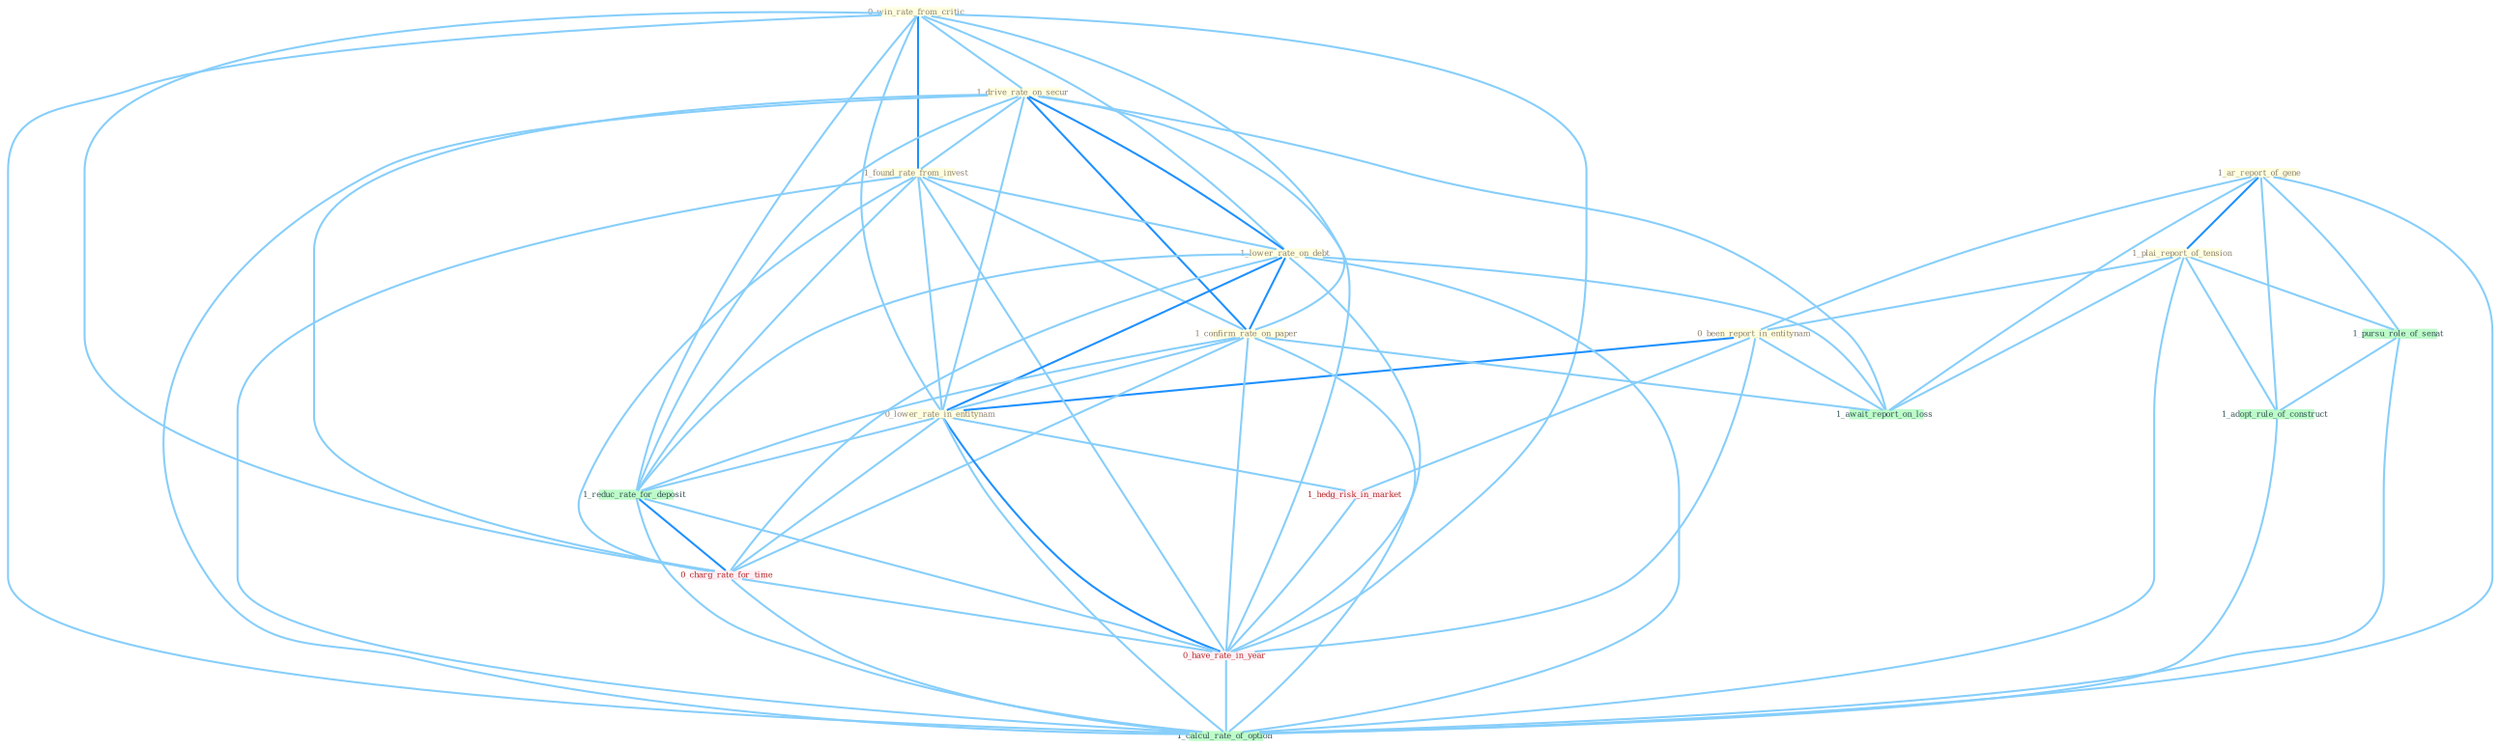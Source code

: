 Graph G{ 
    node
    [shape=polygon,style=filled,width=.5,height=.06,color="#BDFCC9",fixedsize=true,fontsize=4,
    fontcolor="#2f4f4f"];
    {node
    [color="#ffffe0", fontcolor="#8b7d6b"] "0_win_rate_from_critic " "1_ar_report_of_gene " "1_plai_report_of_tension " "0_been_report_in_entitynam " "1_drive_rate_on_secur " "1_found_rate_from_invest " "1_lower_rate_on_debt " "1_confirm_rate_on_paper " "0_lower_rate_in_entitynam "}
{node [color="#fff0f5", fontcolor="#b22222"] "0_charg_rate_for_time " "1_hedg_risk_in_market " "0_have_rate_in_year "}
edge [color="#B0E2FF"];

	"0_win_rate_from_critic " -- "1_drive_rate_on_secur " [w="1", color="#87cefa" ];
	"0_win_rate_from_critic " -- "1_found_rate_from_invest " [w="2", color="#1e90ff" , len=0.8];
	"0_win_rate_from_critic " -- "1_lower_rate_on_debt " [w="1", color="#87cefa" ];
	"0_win_rate_from_critic " -- "1_confirm_rate_on_paper " [w="1", color="#87cefa" ];
	"0_win_rate_from_critic " -- "0_lower_rate_in_entitynam " [w="1", color="#87cefa" ];
	"0_win_rate_from_critic " -- "1_reduc_rate_for_deposit " [w="1", color="#87cefa" ];
	"0_win_rate_from_critic " -- "0_charg_rate_for_time " [w="1", color="#87cefa" ];
	"0_win_rate_from_critic " -- "0_have_rate_in_year " [w="1", color="#87cefa" ];
	"0_win_rate_from_critic " -- "1_calcul_rate_of_option " [w="1", color="#87cefa" ];
	"1_ar_report_of_gene " -- "1_plai_report_of_tension " [w="2", color="#1e90ff" , len=0.8];
	"1_ar_report_of_gene " -- "0_been_report_in_entitynam " [w="1", color="#87cefa" ];
	"1_ar_report_of_gene " -- "1_pursu_role_of_senat " [w="1", color="#87cefa" ];
	"1_ar_report_of_gene " -- "1_await_report_on_loss " [w="1", color="#87cefa" ];
	"1_ar_report_of_gene " -- "1_adopt_rule_of_construct " [w="1", color="#87cefa" ];
	"1_ar_report_of_gene " -- "1_calcul_rate_of_option " [w="1", color="#87cefa" ];
	"1_plai_report_of_tension " -- "0_been_report_in_entitynam " [w="1", color="#87cefa" ];
	"1_plai_report_of_tension " -- "1_pursu_role_of_senat " [w="1", color="#87cefa" ];
	"1_plai_report_of_tension " -- "1_await_report_on_loss " [w="1", color="#87cefa" ];
	"1_plai_report_of_tension " -- "1_adopt_rule_of_construct " [w="1", color="#87cefa" ];
	"1_plai_report_of_tension " -- "1_calcul_rate_of_option " [w="1", color="#87cefa" ];
	"0_been_report_in_entitynam " -- "0_lower_rate_in_entitynam " [w="2", color="#1e90ff" , len=0.8];
	"0_been_report_in_entitynam " -- "1_await_report_on_loss " [w="1", color="#87cefa" ];
	"0_been_report_in_entitynam " -- "1_hedg_risk_in_market " [w="1", color="#87cefa" ];
	"0_been_report_in_entitynam " -- "0_have_rate_in_year " [w="1", color="#87cefa" ];
	"1_drive_rate_on_secur " -- "1_found_rate_from_invest " [w="1", color="#87cefa" ];
	"1_drive_rate_on_secur " -- "1_lower_rate_on_debt " [w="2", color="#1e90ff" , len=0.8];
	"1_drive_rate_on_secur " -- "1_confirm_rate_on_paper " [w="2", color="#1e90ff" , len=0.8];
	"1_drive_rate_on_secur " -- "0_lower_rate_in_entitynam " [w="1", color="#87cefa" ];
	"1_drive_rate_on_secur " -- "1_await_report_on_loss " [w="1", color="#87cefa" ];
	"1_drive_rate_on_secur " -- "1_reduc_rate_for_deposit " [w="1", color="#87cefa" ];
	"1_drive_rate_on_secur " -- "0_charg_rate_for_time " [w="1", color="#87cefa" ];
	"1_drive_rate_on_secur " -- "0_have_rate_in_year " [w="1", color="#87cefa" ];
	"1_drive_rate_on_secur " -- "1_calcul_rate_of_option " [w="1", color="#87cefa" ];
	"1_found_rate_from_invest " -- "1_lower_rate_on_debt " [w="1", color="#87cefa" ];
	"1_found_rate_from_invest " -- "1_confirm_rate_on_paper " [w="1", color="#87cefa" ];
	"1_found_rate_from_invest " -- "0_lower_rate_in_entitynam " [w="1", color="#87cefa" ];
	"1_found_rate_from_invest " -- "1_reduc_rate_for_deposit " [w="1", color="#87cefa" ];
	"1_found_rate_from_invest " -- "0_charg_rate_for_time " [w="1", color="#87cefa" ];
	"1_found_rate_from_invest " -- "0_have_rate_in_year " [w="1", color="#87cefa" ];
	"1_found_rate_from_invest " -- "1_calcul_rate_of_option " [w="1", color="#87cefa" ];
	"1_lower_rate_on_debt " -- "1_confirm_rate_on_paper " [w="2", color="#1e90ff" , len=0.8];
	"1_lower_rate_on_debt " -- "0_lower_rate_in_entitynam " [w="2", color="#1e90ff" , len=0.8];
	"1_lower_rate_on_debt " -- "1_await_report_on_loss " [w="1", color="#87cefa" ];
	"1_lower_rate_on_debt " -- "1_reduc_rate_for_deposit " [w="1", color="#87cefa" ];
	"1_lower_rate_on_debt " -- "0_charg_rate_for_time " [w="1", color="#87cefa" ];
	"1_lower_rate_on_debt " -- "0_have_rate_in_year " [w="1", color="#87cefa" ];
	"1_lower_rate_on_debt " -- "1_calcul_rate_of_option " [w="1", color="#87cefa" ];
	"1_confirm_rate_on_paper " -- "0_lower_rate_in_entitynam " [w="1", color="#87cefa" ];
	"1_confirm_rate_on_paper " -- "1_await_report_on_loss " [w="1", color="#87cefa" ];
	"1_confirm_rate_on_paper " -- "1_reduc_rate_for_deposit " [w="1", color="#87cefa" ];
	"1_confirm_rate_on_paper " -- "0_charg_rate_for_time " [w="1", color="#87cefa" ];
	"1_confirm_rate_on_paper " -- "0_have_rate_in_year " [w="1", color="#87cefa" ];
	"1_confirm_rate_on_paper " -- "1_calcul_rate_of_option " [w="1", color="#87cefa" ];
	"0_lower_rate_in_entitynam " -- "1_reduc_rate_for_deposit " [w="1", color="#87cefa" ];
	"0_lower_rate_in_entitynam " -- "0_charg_rate_for_time " [w="1", color="#87cefa" ];
	"0_lower_rate_in_entitynam " -- "1_hedg_risk_in_market " [w="1", color="#87cefa" ];
	"0_lower_rate_in_entitynam " -- "0_have_rate_in_year " [w="2", color="#1e90ff" , len=0.8];
	"0_lower_rate_in_entitynam " -- "1_calcul_rate_of_option " [w="1", color="#87cefa" ];
	"1_pursu_role_of_senat " -- "1_adopt_rule_of_construct " [w="1", color="#87cefa" ];
	"1_pursu_role_of_senat " -- "1_calcul_rate_of_option " [w="1", color="#87cefa" ];
	"1_reduc_rate_for_deposit " -- "0_charg_rate_for_time " [w="2", color="#1e90ff" , len=0.8];
	"1_reduc_rate_for_deposit " -- "0_have_rate_in_year " [w="1", color="#87cefa" ];
	"1_reduc_rate_for_deposit " -- "1_calcul_rate_of_option " [w="1", color="#87cefa" ];
	"0_charg_rate_for_time " -- "0_have_rate_in_year " [w="1", color="#87cefa" ];
	"0_charg_rate_for_time " -- "1_calcul_rate_of_option " [w="1", color="#87cefa" ];
	"1_adopt_rule_of_construct " -- "1_calcul_rate_of_option " [w="1", color="#87cefa" ];
	"1_hedg_risk_in_market " -- "0_have_rate_in_year " [w="1", color="#87cefa" ];
	"0_have_rate_in_year " -- "1_calcul_rate_of_option " [w="1", color="#87cefa" ];
}